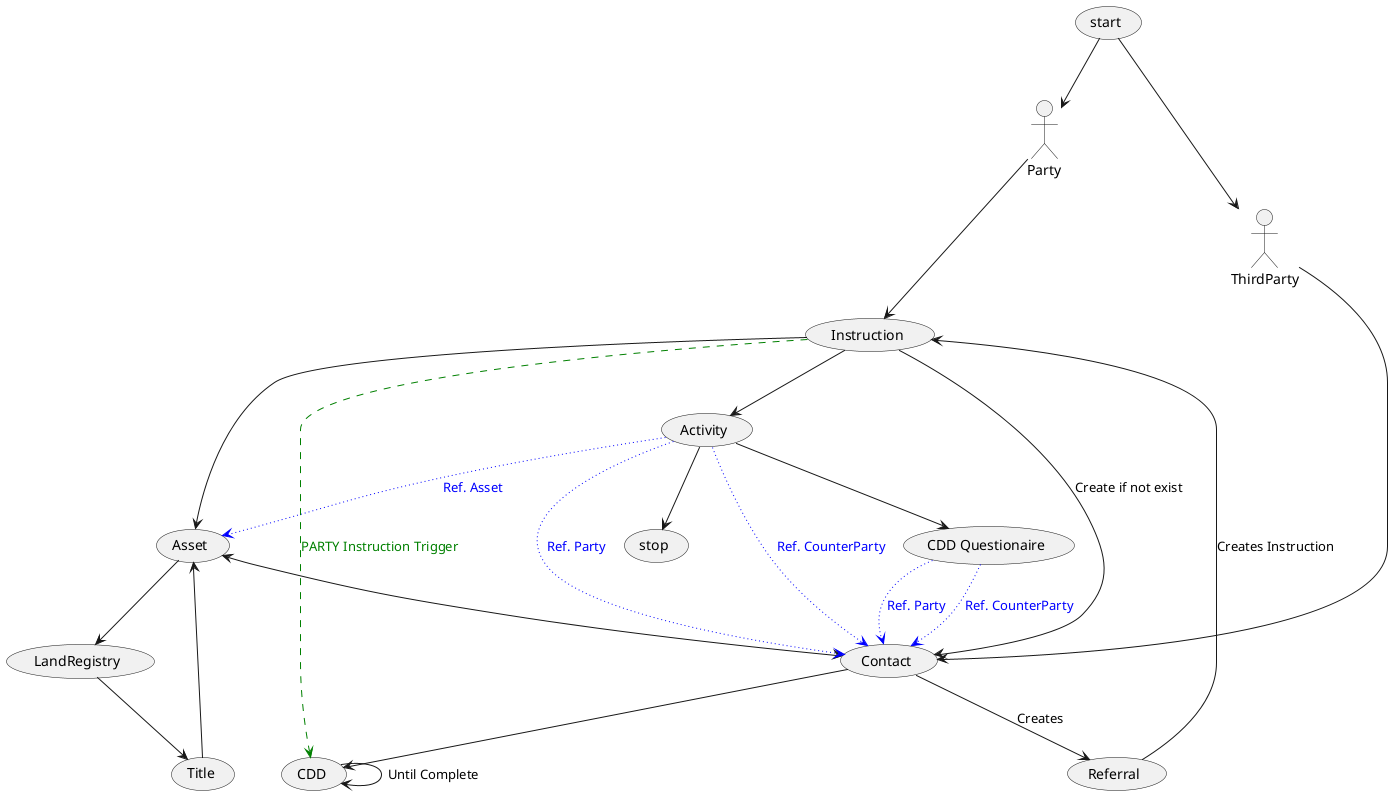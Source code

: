 @startuml cdd

(start) --> Party
(start) --> ThirdParty
Party --> (Instruction)
ThirdParty --> (Contact)
(Contact) --> (Referral) : Creates

(Instruction) --> (Contact) : Create if not exist

(Referral) --> (Instruction) : Creates Instruction
(Instruction) --> (Asset)
(Asset) --> (LandRegistry) 
(LandRegistry)  --> (Title)
(Title) --> (Asset)
(Asset) <--> (Contact)
(Contact) --> (CDD)
(CDD) --> (CDD) : Until Complete
(Instruction) --> (Activity)
'(Instruction) --> (CDD Questionaire) : TBS

(Activity) --> (Asset) #blue;line.dotted;text:blue : Ref. Asset
(Activity) --> (Contact) #blue;line.dotted;text:blue : Ref. Party
(Activity) --> (Contact) #blue;line.dotted;text:blue : Ref. CounterParty
(Activity) --> (CDD Questionaire)


(CDD Questionaire) ..> (Contact) #blue;line.dotted;text:blue : Ref. Party
(CDD Questionaire) ..> (Contact) #blue;line.dotted;text:blue : Ref. CounterParty

'(Activity) ..> (CDD) #green;line.dashed;text:green  : Tenancy Trigger
(Instruction) ..> (CDD) #green;line.dashed;text:green  : PARTY Instruction Trigger

(Activity) --> (stop)
@enduml

